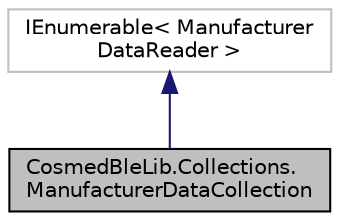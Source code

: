 digraph "CosmedBleLib.Collections.ManufacturerDataCollection"
{
 // LATEX_PDF_SIZE
  edge [fontname="Helvetica",fontsize="10",labelfontname="Helvetica",labelfontsize="10"];
  node [fontname="Helvetica",fontsize="10",shape=record];
  Node1 [label="CosmedBleLib.Collections.\lManufacturerDataCollection",height=0.2,width=0.4,color="black", fillcolor="grey75", style="filled", fontcolor="black",tooltip="Iterable collection of ManufacturerData"];
  Node2 -> Node1 [dir="back",color="midnightblue",fontsize="10",style="solid",fontname="Helvetica"];
  Node2 [label="IEnumerable\< Manufacturer\lDataReader \>",height=0.2,width=0.4,color="grey75", fillcolor="white", style="filled",tooltip=" "];
}
